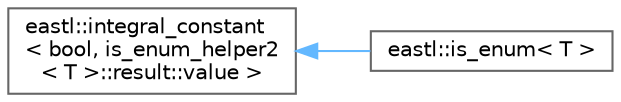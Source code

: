 digraph "类继承关系图"
{
 // LATEX_PDF_SIZE
  bgcolor="transparent";
  edge [fontname=Helvetica,fontsize=10,labelfontname=Helvetica,labelfontsize=10];
  node [fontname=Helvetica,fontsize=10,shape=box,height=0.2,width=0.4];
  rankdir="LR";
  Node0 [id="Node000000",label="eastl::integral_constant\l\< bool, is_enum_helper2\l\< T \>::result::value \>",height=0.2,width=0.4,color="grey40", fillcolor="white", style="filled",URL="$structeastl_1_1integral__constant.html",tooltip=" "];
  Node0 -> Node1 [id="edge778_Node000000_Node000001",dir="back",color="steelblue1",style="solid",tooltip=" "];
  Node1 [id="Node000001",label="eastl::is_enum\< T \>",height=0.2,width=0.4,color="grey40", fillcolor="white", style="filled",URL="$structeastl_1_1is__enum.html",tooltip=" "];
}
